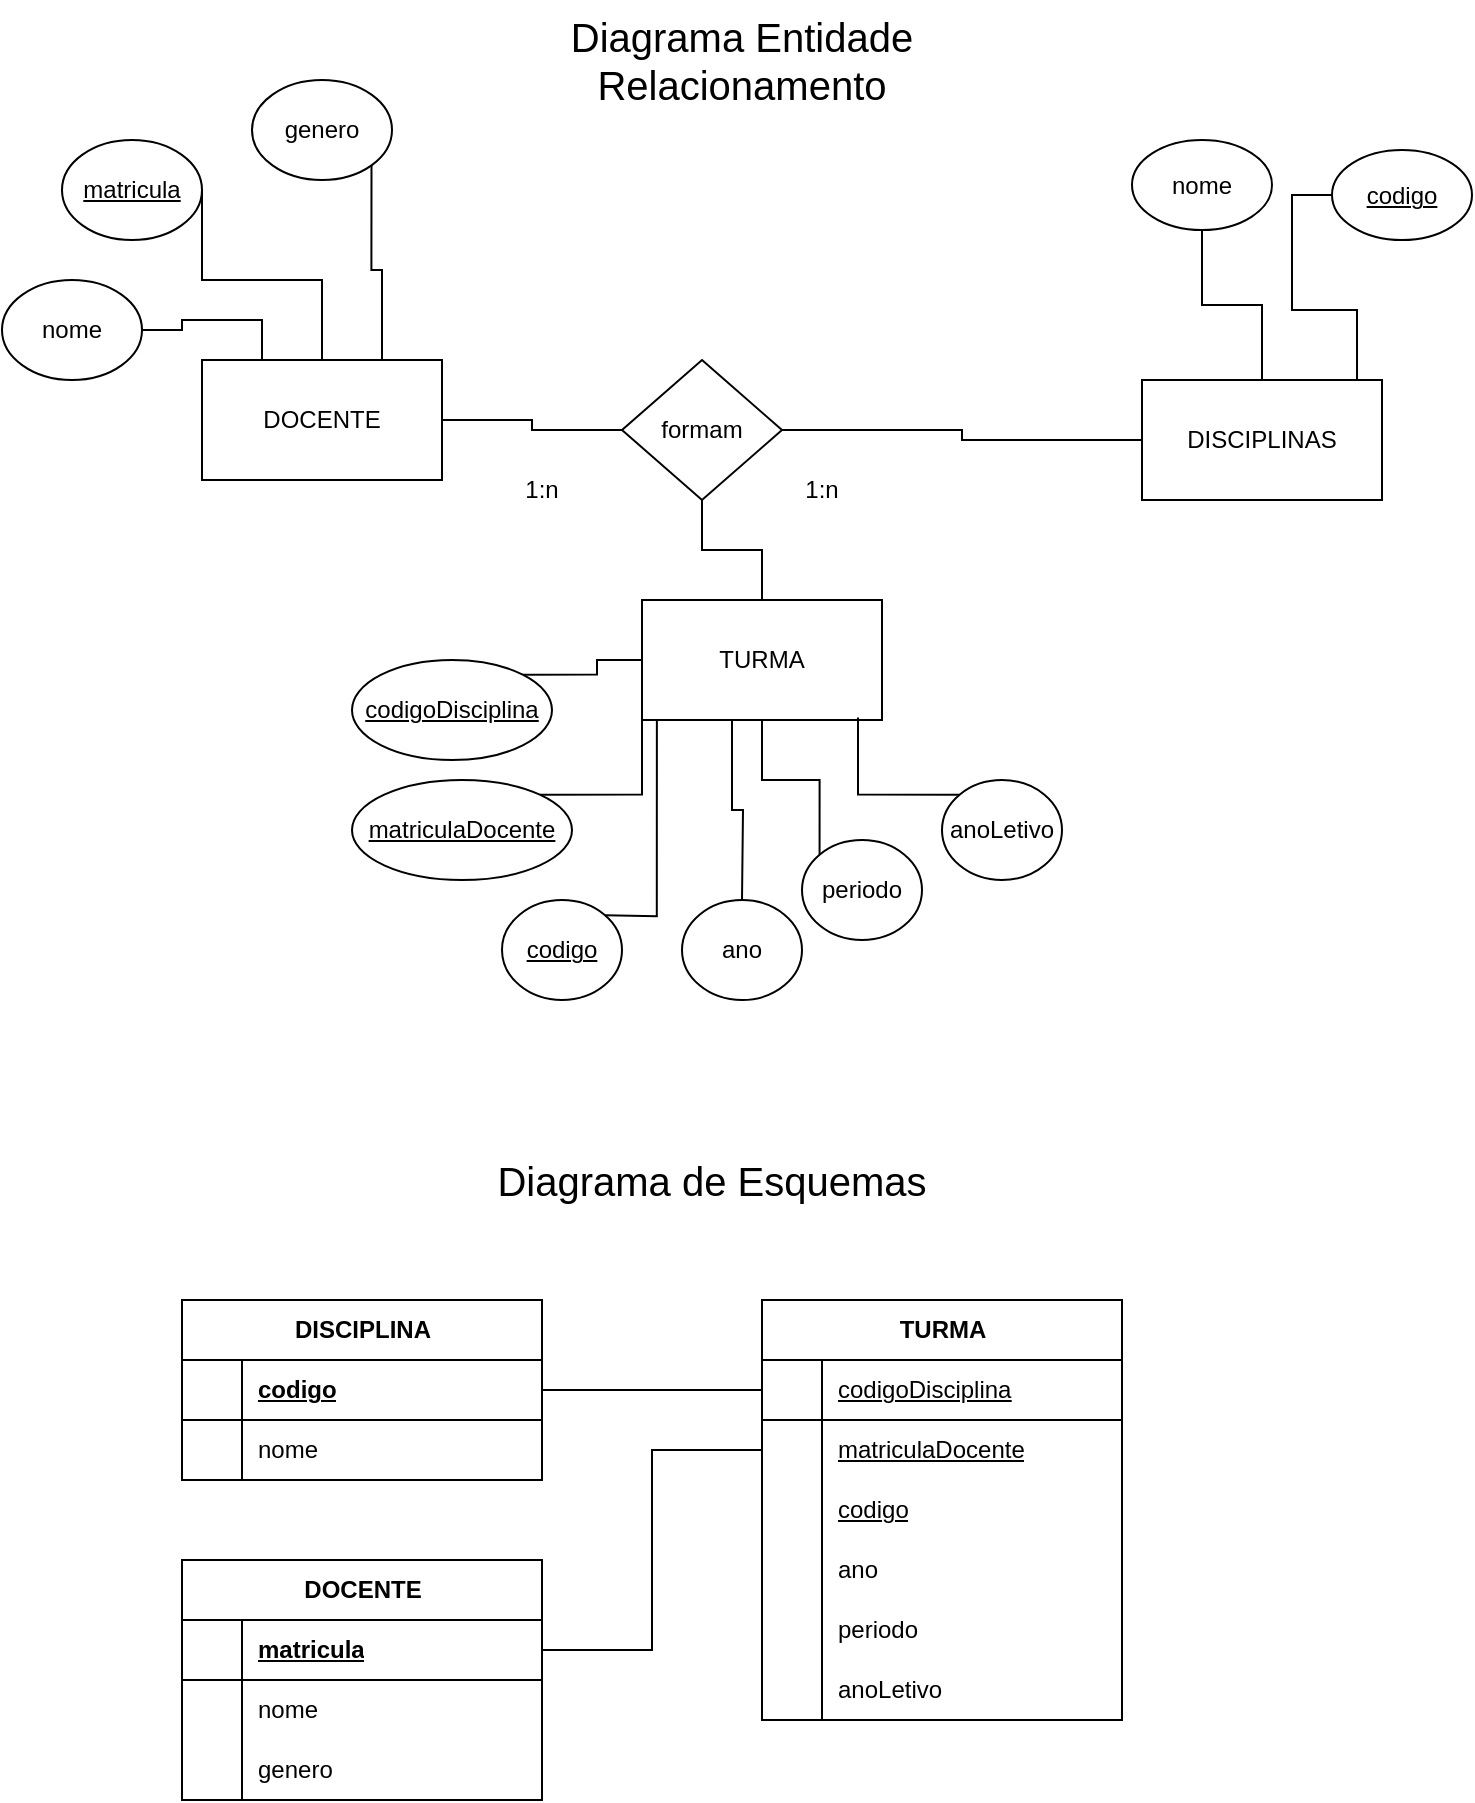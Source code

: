 <mxfile version="24.2.0" type="device">
  <diagram id="R2lEEEUBdFMjLlhIrx00" name="Page-1">
    <mxGraphModel dx="1257" dy="699" grid="1" gridSize="10" guides="1" tooltips="1" connect="1" arrows="1" fold="1" page="1" pageScale="1" pageWidth="850" pageHeight="1100" math="0" shadow="0" extFonts="Permanent Marker^https://fonts.googleapis.com/css?family=Permanent+Marker">
      <root>
        <mxCell id="0" />
        <mxCell id="1" parent="0" />
        <mxCell id="DOTbaySi_hnGnkoN26CN-41" style="edgeStyle=orthogonalEdgeStyle;rounded=0;orthogonalLoop=1;jettySize=auto;html=1;exitX=1;exitY=0.5;exitDx=0;exitDy=0;entryX=0;entryY=0.5;entryDx=0;entryDy=0;endArrow=none;endFill=0;" edge="1" parent="1" source="DOTbaySi_hnGnkoN26CN-1" target="DOTbaySi_hnGnkoN26CN-33">
          <mxGeometry relative="1" as="geometry" />
        </mxCell>
        <mxCell id="DOTbaySi_hnGnkoN26CN-1" value="DOCENTE" style="rounded=0;whiteSpace=wrap;html=1;" vertex="1" parent="1">
          <mxGeometry x="170" y="210" width="120" height="60" as="geometry" />
        </mxCell>
        <mxCell id="DOTbaySi_hnGnkoN26CN-7" style="edgeStyle=orthogonalEdgeStyle;rounded=0;orthogonalLoop=1;jettySize=auto;html=1;exitX=1;exitY=0.5;exitDx=0;exitDy=0;entryX=0.25;entryY=0;entryDx=0;entryDy=0;strokeColor=default;endArrow=none;endFill=0;" edge="1" parent="1" source="DOTbaySi_hnGnkoN26CN-2" target="DOTbaySi_hnGnkoN26CN-1">
          <mxGeometry relative="1" as="geometry" />
        </mxCell>
        <mxCell id="DOTbaySi_hnGnkoN26CN-2" value="nome" style="ellipse;whiteSpace=wrap;html=1;" vertex="1" parent="1">
          <mxGeometry x="70" y="170" width="70" height="50" as="geometry" />
        </mxCell>
        <mxCell id="DOTbaySi_hnGnkoN26CN-8" style="edgeStyle=orthogonalEdgeStyle;rounded=0;orthogonalLoop=1;jettySize=auto;html=1;exitX=1;exitY=0.5;exitDx=0;exitDy=0;entryX=0.5;entryY=0;entryDx=0;entryDy=0;endArrow=none;endFill=0;" edge="1" parent="1" source="DOTbaySi_hnGnkoN26CN-3" target="DOTbaySi_hnGnkoN26CN-1">
          <mxGeometry relative="1" as="geometry">
            <Array as="points">
              <mxPoint x="170" y="170" />
              <mxPoint x="230" y="170" />
            </Array>
          </mxGeometry>
        </mxCell>
        <mxCell id="DOTbaySi_hnGnkoN26CN-3" value="&lt;u&gt;matricula&lt;/u&gt;" style="ellipse;whiteSpace=wrap;html=1;" vertex="1" parent="1">
          <mxGeometry x="100" y="100" width="70" height="50" as="geometry" />
        </mxCell>
        <mxCell id="DOTbaySi_hnGnkoN26CN-9" style="edgeStyle=orthogonalEdgeStyle;rounded=0;orthogonalLoop=1;jettySize=auto;html=1;exitX=1;exitY=1;exitDx=0;exitDy=0;entryX=0.75;entryY=0;entryDx=0;entryDy=0;endArrow=none;endFill=0;" edge="1" parent="1" source="DOTbaySi_hnGnkoN26CN-4" target="DOTbaySi_hnGnkoN26CN-1">
          <mxGeometry relative="1" as="geometry" />
        </mxCell>
        <mxCell id="DOTbaySi_hnGnkoN26CN-4" value="genero" style="ellipse;whiteSpace=wrap;html=1;" vertex="1" parent="1">
          <mxGeometry x="195" y="70" width="70" height="50" as="geometry" />
        </mxCell>
        <mxCell id="DOTbaySi_hnGnkoN26CN-42" style="edgeStyle=orthogonalEdgeStyle;rounded=0;orthogonalLoop=1;jettySize=auto;html=1;exitX=0;exitY=0.5;exitDx=0;exitDy=0;entryX=1;entryY=0.5;entryDx=0;entryDy=0;endArrow=none;endFill=0;" edge="1" parent="1" source="DOTbaySi_hnGnkoN26CN-10" target="DOTbaySi_hnGnkoN26CN-33">
          <mxGeometry relative="1" as="geometry" />
        </mxCell>
        <mxCell id="DOTbaySi_hnGnkoN26CN-10" value="DISCIPLINAS" style="rounded=0;whiteSpace=wrap;html=1;" vertex="1" parent="1">
          <mxGeometry x="640" y="220" width="120" height="60" as="geometry" />
        </mxCell>
        <mxCell id="DOTbaySi_hnGnkoN26CN-11" value="&lt;u&gt;codigo&lt;/u&gt;" style="ellipse;whiteSpace=wrap;html=1;" vertex="1" parent="1">
          <mxGeometry x="735" y="105" width="70" height="45" as="geometry" />
        </mxCell>
        <mxCell id="DOTbaySi_hnGnkoN26CN-12" value="nome" style="ellipse;whiteSpace=wrap;html=1;" vertex="1" parent="1">
          <mxGeometry x="635" y="100" width="70" height="45" as="geometry" />
        </mxCell>
        <mxCell id="DOTbaySi_hnGnkoN26CN-13" style="edgeStyle=orthogonalEdgeStyle;rounded=0;orthogonalLoop=1;jettySize=auto;html=1;exitX=0;exitY=0.5;exitDx=0;exitDy=0;entryX=0.896;entryY=0.007;entryDx=0;entryDy=0;entryPerimeter=0;endArrow=none;endFill=0;" edge="1" parent="1" source="DOTbaySi_hnGnkoN26CN-11" target="DOTbaySi_hnGnkoN26CN-10">
          <mxGeometry relative="1" as="geometry" />
        </mxCell>
        <mxCell id="DOTbaySi_hnGnkoN26CN-14" style="edgeStyle=orthogonalEdgeStyle;rounded=0;orthogonalLoop=1;jettySize=auto;html=1;exitX=0.5;exitY=1;exitDx=0;exitDy=0;entryX=0.5;entryY=0;entryDx=0;entryDy=0;endArrow=none;endFill=0;" edge="1" parent="1" source="DOTbaySi_hnGnkoN26CN-12" target="DOTbaySi_hnGnkoN26CN-10">
          <mxGeometry relative="1" as="geometry" />
        </mxCell>
        <mxCell id="DOTbaySi_hnGnkoN26CN-15" value="TURMA" style="rounded=0;whiteSpace=wrap;html=1;glass=0;shadow=0;fillStyle=auto;gradientColor=none;absoluteArcSize=0;" vertex="1" parent="1">
          <mxGeometry x="390" y="330" width="120" height="60" as="geometry" />
        </mxCell>
        <mxCell id="DOTbaySi_hnGnkoN26CN-23" style="edgeStyle=orthogonalEdgeStyle;rounded=0;orthogonalLoop=1;jettySize=auto;html=1;exitX=1;exitY=0;exitDx=0;exitDy=0;endArrow=none;endFill=0;" edge="1" parent="1" source="DOTbaySi_hnGnkoN26CN-16" target="DOTbaySi_hnGnkoN26CN-15">
          <mxGeometry relative="1" as="geometry" />
        </mxCell>
        <mxCell id="DOTbaySi_hnGnkoN26CN-16" value="&lt;u&gt;codigoDisciplina&lt;/u&gt;" style="ellipse;whiteSpace=wrap;html=1;" vertex="1" parent="1">
          <mxGeometry x="245" y="360" width="100" height="50" as="geometry" />
        </mxCell>
        <mxCell id="DOTbaySi_hnGnkoN26CN-24" style="edgeStyle=orthogonalEdgeStyle;rounded=0;orthogonalLoop=1;jettySize=auto;html=1;exitX=1;exitY=0;exitDx=0;exitDy=0;entryX=0;entryY=1;entryDx=0;entryDy=0;endArrow=none;endFill=0;" edge="1" parent="1" source="DOTbaySi_hnGnkoN26CN-17" target="DOTbaySi_hnGnkoN26CN-15">
          <mxGeometry relative="1" as="geometry" />
        </mxCell>
        <mxCell id="DOTbaySi_hnGnkoN26CN-17" value="&lt;u&gt;matriculaDocente&lt;/u&gt;" style="ellipse;whiteSpace=wrap;html=1;" vertex="1" parent="1">
          <mxGeometry x="245" y="420" width="110" height="50" as="geometry" />
        </mxCell>
        <mxCell id="DOTbaySi_hnGnkoN26CN-29" style="edgeStyle=orthogonalEdgeStyle;rounded=0;orthogonalLoop=1;jettySize=auto;html=1;exitX=0;exitY=0;exitDx=0;exitDy=0;endArrow=none;endFill=0;" edge="1" parent="1" source="DOTbaySi_hnGnkoN26CN-18" target="DOTbaySi_hnGnkoN26CN-15">
          <mxGeometry relative="1" as="geometry" />
        </mxCell>
        <mxCell id="DOTbaySi_hnGnkoN26CN-18" value="periodo" style="ellipse;whiteSpace=wrap;html=1;" vertex="1" parent="1">
          <mxGeometry x="470" y="450" width="60" height="50" as="geometry" />
        </mxCell>
        <mxCell id="DOTbaySi_hnGnkoN26CN-19" value="ano" style="ellipse;whiteSpace=wrap;html=1;" vertex="1" parent="1">
          <mxGeometry x="410" y="480" width="60" height="50" as="geometry" />
        </mxCell>
        <mxCell id="DOTbaySi_hnGnkoN26CN-20" value="&lt;u&gt;codigo&lt;/u&gt;" style="ellipse;whiteSpace=wrap;html=1;" vertex="1" parent="1">
          <mxGeometry x="320" y="480" width="60" height="50" as="geometry" />
        </mxCell>
        <mxCell id="DOTbaySi_hnGnkoN26CN-21" value="anoLetivo" style="ellipse;whiteSpace=wrap;html=1;" vertex="1" parent="1">
          <mxGeometry x="540" y="420" width="60" height="50" as="geometry" />
        </mxCell>
        <mxCell id="DOTbaySi_hnGnkoN26CN-27" style="edgeStyle=orthogonalEdgeStyle;rounded=0;orthogonalLoop=1;jettySize=auto;html=1;exitX=1;exitY=0;exitDx=0;exitDy=0;entryX=0.062;entryY=0.998;entryDx=0;entryDy=0;entryPerimeter=0;endArrow=none;endFill=0;" edge="1" parent="1" target="DOTbaySi_hnGnkoN26CN-15">
          <mxGeometry relative="1" as="geometry">
            <mxPoint x="371.518" y="487.58" as="sourcePoint" />
          </mxGeometry>
        </mxCell>
        <mxCell id="DOTbaySi_hnGnkoN26CN-28" style="edgeStyle=orthogonalEdgeStyle;rounded=0;orthogonalLoop=1;jettySize=auto;html=1;exitX=0.5;exitY=0;exitDx=0;exitDy=0;entryX=0.375;entryY=1;entryDx=0;entryDy=0;entryPerimeter=0;endArrow=none;endFill=0;" edge="1" parent="1" target="DOTbaySi_hnGnkoN26CN-15">
          <mxGeometry relative="1" as="geometry">
            <mxPoint x="440" y="480" as="sourcePoint" />
          </mxGeometry>
        </mxCell>
        <mxCell id="DOTbaySi_hnGnkoN26CN-30" style="edgeStyle=orthogonalEdgeStyle;rounded=0;orthogonalLoop=1;jettySize=auto;html=1;exitX=0;exitY=0;exitDx=0;exitDy=0;entryX=0.9;entryY=0.979;entryDx=0;entryDy=0;entryPerimeter=0;endArrow=none;endFill=0;" edge="1" parent="1" source="DOTbaySi_hnGnkoN26CN-21" target="DOTbaySi_hnGnkoN26CN-15">
          <mxGeometry relative="1" as="geometry" />
        </mxCell>
        <mxCell id="DOTbaySi_hnGnkoN26CN-43" style="edgeStyle=orthogonalEdgeStyle;rounded=0;orthogonalLoop=1;jettySize=auto;html=1;exitX=0.5;exitY=1;exitDx=0;exitDy=0;entryX=0.5;entryY=0;entryDx=0;entryDy=0;endArrow=none;endFill=0;" edge="1" parent="1" source="DOTbaySi_hnGnkoN26CN-33" target="DOTbaySi_hnGnkoN26CN-15">
          <mxGeometry relative="1" as="geometry" />
        </mxCell>
        <mxCell id="DOTbaySi_hnGnkoN26CN-33" value="formam" style="rhombus;whiteSpace=wrap;html=1;" vertex="1" parent="1">
          <mxGeometry x="380" y="210" width="80" height="70" as="geometry" />
        </mxCell>
        <mxCell id="DOTbaySi_hnGnkoN26CN-44" value="1:n" style="text;html=1;align=center;verticalAlign=middle;whiteSpace=wrap;rounded=0;" vertex="1" parent="1">
          <mxGeometry x="310" y="260" width="60" height="30" as="geometry" />
        </mxCell>
        <mxCell id="DOTbaySi_hnGnkoN26CN-45" value="1:n" style="text;html=1;align=center;verticalAlign=middle;whiteSpace=wrap;rounded=0;" vertex="1" parent="1">
          <mxGeometry x="450" y="260" width="60" height="30" as="geometry" />
        </mxCell>
        <mxCell id="DOTbaySi_hnGnkoN26CN-47" value="&lt;font style=&quot;font-size: 20px;&quot;&gt;Diagrama Entidade Relacionamento&lt;/font&gt;" style="text;html=1;align=center;verticalAlign=middle;whiteSpace=wrap;rounded=0;" vertex="1" parent="1">
          <mxGeometry x="280" y="30" width="320" height="60" as="geometry" />
        </mxCell>
        <mxCell id="DOTbaySi_hnGnkoN26CN-48" value="&lt;font style=&quot;font-size: 20px;&quot;&gt;Diagrama de Esquemas&lt;/font&gt;" style="text;html=1;align=center;verticalAlign=middle;whiteSpace=wrap;rounded=0;" vertex="1" parent="1">
          <mxGeometry x="265" y="590" width="320" height="60" as="geometry" />
        </mxCell>
        <mxCell id="DOTbaySi_hnGnkoN26CN-50" value="DOCENTE" style="shape=table;startSize=30;container=1;collapsible=1;childLayout=tableLayout;fixedRows=1;rowLines=0;fontStyle=1;align=center;resizeLast=1;html=1;" vertex="1" parent="1">
          <mxGeometry x="160" y="810" width="180" height="120" as="geometry" />
        </mxCell>
        <mxCell id="DOTbaySi_hnGnkoN26CN-51" value="" style="shape=tableRow;horizontal=0;startSize=0;swimlaneHead=0;swimlaneBody=0;fillColor=none;collapsible=0;dropTarget=0;points=[[0,0.5],[1,0.5]];portConstraint=eastwest;top=0;left=0;right=0;bottom=1;" vertex="1" parent="DOTbaySi_hnGnkoN26CN-50">
          <mxGeometry y="30" width="180" height="30" as="geometry" />
        </mxCell>
        <mxCell id="DOTbaySi_hnGnkoN26CN-52" value="" style="shape=partialRectangle;connectable=0;fillColor=none;top=0;left=0;bottom=0;right=0;fontStyle=1;overflow=hidden;whiteSpace=wrap;html=1;" vertex="1" parent="DOTbaySi_hnGnkoN26CN-51">
          <mxGeometry width="30" height="30" as="geometry">
            <mxRectangle width="30" height="30" as="alternateBounds" />
          </mxGeometry>
        </mxCell>
        <mxCell id="DOTbaySi_hnGnkoN26CN-53" value="matricula" style="shape=partialRectangle;connectable=0;fillColor=none;top=0;left=0;bottom=0;right=0;align=left;spacingLeft=6;fontStyle=5;overflow=hidden;whiteSpace=wrap;html=1;" vertex="1" parent="DOTbaySi_hnGnkoN26CN-51">
          <mxGeometry x="30" width="150" height="30" as="geometry">
            <mxRectangle width="150" height="30" as="alternateBounds" />
          </mxGeometry>
        </mxCell>
        <mxCell id="DOTbaySi_hnGnkoN26CN-54" value="" style="shape=tableRow;horizontal=0;startSize=0;swimlaneHead=0;swimlaneBody=0;fillColor=none;collapsible=0;dropTarget=0;points=[[0,0.5],[1,0.5]];portConstraint=eastwest;top=0;left=0;right=0;bottom=0;" vertex="1" parent="DOTbaySi_hnGnkoN26CN-50">
          <mxGeometry y="60" width="180" height="30" as="geometry" />
        </mxCell>
        <mxCell id="DOTbaySi_hnGnkoN26CN-55" value="" style="shape=partialRectangle;connectable=0;fillColor=none;top=0;left=0;bottom=0;right=0;editable=1;overflow=hidden;whiteSpace=wrap;html=1;" vertex="1" parent="DOTbaySi_hnGnkoN26CN-54">
          <mxGeometry width="30" height="30" as="geometry">
            <mxRectangle width="30" height="30" as="alternateBounds" />
          </mxGeometry>
        </mxCell>
        <mxCell id="DOTbaySi_hnGnkoN26CN-56" value="nome" style="shape=partialRectangle;connectable=0;fillColor=none;top=0;left=0;bottom=0;right=0;align=left;spacingLeft=6;overflow=hidden;whiteSpace=wrap;html=1;" vertex="1" parent="DOTbaySi_hnGnkoN26CN-54">
          <mxGeometry x="30" width="150" height="30" as="geometry">
            <mxRectangle width="150" height="30" as="alternateBounds" />
          </mxGeometry>
        </mxCell>
        <mxCell id="DOTbaySi_hnGnkoN26CN-57" value="" style="shape=tableRow;horizontal=0;startSize=0;swimlaneHead=0;swimlaneBody=0;fillColor=none;collapsible=0;dropTarget=0;points=[[0,0.5],[1,0.5]];portConstraint=eastwest;top=0;left=0;right=0;bottom=0;" vertex="1" parent="DOTbaySi_hnGnkoN26CN-50">
          <mxGeometry y="90" width="180" height="30" as="geometry" />
        </mxCell>
        <mxCell id="DOTbaySi_hnGnkoN26CN-58" value="" style="shape=partialRectangle;connectable=0;fillColor=none;top=0;left=0;bottom=0;right=0;editable=1;overflow=hidden;whiteSpace=wrap;html=1;" vertex="1" parent="DOTbaySi_hnGnkoN26CN-57">
          <mxGeometry width="30" height="30" as="geometry">
            <mxRectangle width="30" height="30" as="alternateBounds" />
          </mxGeometry>
        </mxCell>
        <mxCell id="DOTbaySi_hnGnkoN26CN-59" value="genero" style="shape=partialRectangle;connectable=0;fillColor=none;top=0;left=0;bottom=0;right=0;align=left;spacingLeft=6;overflow=hidden;whiteSpace=wrap;html=1;" vertex="1" parent="DOTbaySi_hnGnkoN26CN-57">
          <mxGeometry x="30" width="150" height="30" as="geometry">
            <mxRectangle width="150" height="30" as="alternateBounds" />
          </mxGeometry>
        </mxCell>
        <mxCell id="DOTbaySi_hnGnkoN26CN-63" value="DISCIPLINA" style="shape=table;startSize=30;container=1;collapsible=1;childLayout=tableLayout;fixedRows=1;rowLines=0;fontStyle=1;align=center;resizeLast=1;html=1;" vertex="1" parent="1">
          <mxGeometry x="160" y="680" width="180" height="90" as="geometry" />
        </mxCell>
        <mxCell id="DOTbaySi_hnGnkoN26CN-64" value="" style="shape=tableRow;horizontal=0;startSize=0;swimlaneHead=0;swimlaneBody=0;fillColor=none;collapsible=0;dropTarget=0;points=[[0,0.5],[1,0.5]];portConstraint=eastwest;top=0;left=0;right=0;bottom=1;" vertex="1" parent="DOTbaySi_hnGnkoN26CN-63">
          <mxGeometry y="30" width="180" height="30" as="geometry" />
        </mxCell>
        <mxCell id="DOTbaySi_hnGnkoN26CN-65" value="" style="shape=partialRectangle;connectable=0;fillColor=none;top=0;left=0;bottom=0;right=0;fontStyle=1;overflow=hidden;whiteSpace=wrap;html=1;" vertex="1" parent="DOTbaySi_hnGnkoN26CN-64">
          <mxGeometry width="30" height="30" as="geometry">
            <mxRectangle width="30" height="30" as="alternateBounds" />
          </mxGeometry>
        </mxCell>
        <mxCell id="DOTbaySi_hnGnkoN26CN-66" value="codigo" style="shape=partialRectangle;connectable=0;fillColor=none;top=0;left=0;bottom=0;right=0;align=left;spacingLeft=6;fontStyle=5;overflow=hidden;whiteSpace=wrap;html=1;" vertex="1" parent="DOTbaySi_hnGnkoN26CN-64">
          <mxGeometry x="30" width="150" height="30" as="geometry">
            <mxRectangle width="150" height="30" as="alternateBounds" />
          </mxGeometry>
        </mxCell>
        <mxCell id="DOTbaySi_hnGnkoN26CN-67" value="" style="shape=tableRow;horizontal=0;startSize=0;swimlaneHead=0;swimlaneBody=0;fillColor=none;collapsible=0;dropTarget=0;points=[[0,0.5],[1,0.5]];portConstraint=eastwest;top=0;left=0;right=0;bottom=0;" vertex="1" parent="DOTbaySi_hnGnkoN26CN-63">
          <mxGeometry y="60" width="180" height="30" as="geometry" />
        </mxCell>
        <mxCell id="DOTbaySi_hnGnkoN26CN-68" value="" style="shape=partialRectangle;connectable=0;fillColor=none;top=0;left=0;bottom=0;right=0;editable=1;overflow=hidden;whiteSpace=wrap;html=1;" vertex="1" parent="DOTbaySi_hnGnkoN26CN-67">
          <mxGeometry width="30" height="30" as="geometry">
            <mxRectangle width="30" height="30" as="alternateBounds" />
          </mxGeometry>
        </mxCell>
        <mxCell id="DOTbaySi_hnGnkoN26CN-69" value="nome" style="shape=partialRectangle;connectable=0;fillColor=none;top=0;left=0;bottom=0;right=0;align=left;spacingLeft=6;overflow=hidden;whiteSpace=wrap;html=1;" vertex="1" parent="DOTbaySi_hnGnkoN26CN-67">
          <mxGeometry x="30" width="150" height="30" as="geometry">
            <mxRectangle width="150" height="30" as="alternateBounds" />
          </mxGeometry>
        </mxCell>
        <mxCell id="DOTbaySi_hnGnkoN26CN-76" value="TURMA" style="shape=table;startSize=30;container=1;collapsible=1;childLayout=tableLayout;fixedRows=1;rowLines=0;fontStyle=1;align=center;resizeLast=1;html=1;" vertex="1" parent="1">
          <mxGeometry x="450" y="680" width="180" height="210" as="geometry" />
        </mxCell>
        <mxCell id="DOTbaySi_hnGnkoN26CN-77" value="" style="shape=tableRow;horizontal=0;startSize=0;swimlaneHead=0;swimlaneBody=0;fillColor=none;collapsible=0;dropTarget=0;points=[[0,0.5],[1,0.5]];portConstraint=eastwest;top=0;left=0;right=0;bottom=1;" vertex="1" parent="DOTbaySi_hnGnkoN26CN-76">
          <mxGeometry y="30" width="180" height="30" as="geometry" />
        </mxCell>
        <mxCell id="DOTbaySi_hnGnkoN26CN-78" value="" style="shape=partialRectangle;connectable=0;fillColor=none;top=0;left=0;bottom=0;right=0;fontStyle=1;overflow=hidden;whiteSpace=wrap;html=1;" vertex="1" parent="DOTbaySi_hnGnkoN26CN-77">
          <mxGeometry width="30" height="30" as="geometry">
            <mxRectangle width="30" height="30" as="alternateBounds" />
          </mxGeometry>
        </mxCell>
        <mxCell id="DOTbaySi_hnGnkoN26CN-79" value="&lt;u style=&quot;font-weight: 400; text-align: center;&quot;&gt;codigoDisciplina&lt;/u&gt;" style="shape=partialRectangle;connectable=0;fillColor=none;top=0;left=0;bottom=0;right=0;align=left;spacingLeft=6;fontStyle=5;overflow=hidden;whiteSpace=wrap;html=1;" vertex="1" parent="DOTbaySi_hnGnkoN26CN-77">
          <mxGeometry x="30" width="150" height="30" as="geometry">
            <mxRectangle width="150" height="30" as="alternateBounds" />
          </mxGeometry>
        </mxCell>
        <mxCell id="DOTbaySi_hnGnkoN26CN-80" value="" style="shape=tableRow;horizontal=0;startSize=0;swimlaneHead=0;swimlaneBody=0;fillColor=none;collapsible=0;dropTarget=0;points=[[0,0.5],[1,0.5]];portConstraint=eastwest;top=0;left=0;right=0;bottom=0;" vertex="1" parent="DOTbaySi_hnGnkoN26CN-76">
          <mxGeometry y="60" width="180" height="30" as="geometry" />
        </mxCell>
        <mxCell id="DOTbaySi_hnGnkoN26CN-81" value="" style="shape=partialRectangle;connectable=0;fillColor=none;top=0;left=0;bottom=0;right=0;editable=1;overflow=hidden;whiteSpace=wrap;html=1;" vertex="1" parent="DOTbaySi_hnGnkoN26CN-80">
          <mxGeometry width="30" height="30" as="geometry">
            <mxRectangle width="30" height="30" as="alternateBounds" />
          </mxGeometry>
        </mxCell>
        <mxCell id="DOTbaySi_hnGnkoN26CN-82" value="&lt;u style=&quot;text-align: center;&quot;&gt;matriculaDocente&lt;/u&gt;" style="shape=partialRectangle;connectable=0;fillColor=none;top=0;left=0;bottom=0;right=0;align=left;spacingLeft=6;overflow=hidden;whiteSpace=wrap;html=1;" vertex="1" parent="DOTbaySi_hnGnkoN26CN-80">
          <mxGeometry x="30" width="150" height="30" as="geometry">
            <mxRectangle width="150" height="30" as="alternateBounds" />
          </mxGeometry>
        </mxCell>
        <mxCell id="DOTbaySi_hnGnkoN26CN-83" value="" style="shape=tableRow;horizontal=0;startSize=0;swimlaneHead=0;swimlaneBody=0;fillColor=none;collapsible=0;dropTarget=0;points=[[0,0.5],[1,0.5]];portConstraint=eastwest;top=0;left=0;right=0;bottom=0;" vertex="1" parent="DOTbaySi_hnGnkoN26CN-76">
          <mxGeometry y="90" width="180" height="30" as="geometry" />
        </mxCell>
        <mxCell id="DOTbaySi_hnGnkoN26CN-84" value="" style="shape=partialRectangle;connectable=0;fillColor=none;top=0;left=0;bottom=0;right=0;editable=1;overflow=hidden;whiteSpace=wrap;html=1;" vertex="1" parent="DOTbaySi_hnGnkoN26CN-83">
          <mxGeometry width="30" height="30" as="geometry">
            <mxRectangle width="30" height="30" as="alternateBounds" />
          </mxGeometry>
        </mxCell>
        <mxCell id="DOTbaySi_hnGnkoN26CN-85" value="&lt;u style=&quot;text-align: center;&quot;&gt;codigo&lt;/u&gt;" style="shape=partialRectangle;connectable=0;fillColor=none;top=0;left=0;bottom=0;right=0;align=left;spacingLeft=6;overflow=hidden;whiteSpace=wrap;html=1;" vertex="1" parent="DOTbaySi_hnGnkoN26CN-83">
          <mxGeometry x="30" width="150" height="30" as="geometry">
            <mxRectangle width="150" height="30" as="alternateBounds" />
          </mxGeometry>
        </mxCell>
        <mxCell id="DOTbaySi_hnGnkoN26CN-86" value="" style="shape=tableRow;horizontal=0;startSize=0;swimlaneHead=0;swimlaneBody=0;fillColor=none;collapsible=0;dropTarget=0;points=[[0,0.5],[1,0.5]];portConstraint=eastwest;top=0;left=0;right=0;bottom=0;" vertex="1" parent="DOTbaySi_hnGnkoN26CN-76">
          <mxGeometry y="120" width="180" height="30" as="geometry" />
        </mxCell>
        <mxCell id="DOTbaySi_hnGnkoN26CN-87" value="" style="shape=partialRectangle;connectable=0;fillColor=none;top=0;left=0;bottom=0;right=0;editable=1;overflow=hidden;whiteSpace=wrap;html=1;" vertex="1" parent="DOTbaySi_hnGnkoN26CN-86">
          <mxGeometry width="30" height="30" as="geometry">
            <mxRectangle width="30" height="30" as="alternateBounds" />
          </mxGeometry>
        </mxCell>
        <mxCell id="DOTbaySi_hnGnkoN26CN-88" value="ano" style="shape=partialRectangle;connectable=0;fillColor=none;top=0;left=0;bottom=0;right=0;align=left;spacingLeft=6;overflow=hidden;whiteSpace=wrap;html=1;" vertex="1" parent="DOTbaySi_hnGnkoN26CN-86">
          <mxGeometry x="30" width="150" height="30" as="geometry">
            <mxRectangle width="150" height="30" as="alternateBounds" />
          </mxGeometry>
        </mxCell>
        <mxCell id="DOTbaySi_hnGnkoN26CN-89" value="" style="shape=tableRow;horizontal=0;startSize=0;swimlaneHead=0;swimlaneBody=0;fillColor=none;collapsible=0;dropTarget=0;points=[[0,0.5],[1,0.5]];portConstraint=eastwest;top=0;left=0;right=0;bottom=0;" vertex="1" parent="DOTbaySi_hnGnkoN26CN-76">
          <mxGeometry y="150" width="180" height="30" as="geometry" />
        </mxCell>
        <mxCell id="DOTbaySi_hnGnkoN26CN-90" value="" style="shape=partialRectangle;connectable=0;fillColor=none;top=0;left=0;bottom=0;right=0;editable=1;overflow=hidden;whiteSpace=wrap;html=1;" vertex="1" parent="DOTbaySi_hnGnkoN26CN-89">
          <mxGeometry width="30" height="30" as="geometry">
            <mxRectangle width="30" height="30" as="alternateBounds" />
          </mxGeometry>
        </mxCell>
        <mxCell id="DOTbaySi_hnGnkoN26CN-91" value="periodo" style="shape=partialRectangle;connectable=0;fillColor=none;top=0;left=0;bottom=0;right=0;align=left;spacingLeft=6;overflow=hidden;whiteSpace=wrap;html=1;" vertex="1" parent="DOTbaySi_hnGnkoN26CN-89">
          <mxGeometry x="30" width="150" height="30" as="geometry">
            <mxRectangle width="150" height="30" as="alternateBounds" />
          </mxGeometry>
        </mxCell>
        <mxCell id="DOTbaySi_hnGnkoN26CN-92" value="" style="shape=tableRow;horizontal=0;startSize=0;swimlaneHead=0;swimlaneBody=0;fillColor=none;collapsible=0;dropTarget=0;points=[[0,0.5],[1,0.5]];portConstraint=eastwest;top=0;left=0;right=0;bottom=0;" vertex="1" parent="DOTbaySi_hnGnkoN26CN-76">
          <mxGeometry y="180" width="180" height="30" as="geometry" />
        </mxCell>
        <mxCell id="DOTbaySi_hnGnkoN26CN-93" value="" style="shape=partialRectangle;connectable=0;fillColor=none;top=0;left=0;bottom=0;right=0;editable=1;overflow=hidden;whiteSpace=wrap;html=1;" vertex="1" parent="DOTbaySi_hnGnkoN26CN-92">
          <mxGeometry width="30" height="30" as="geometry">
            <mxRectangle width="30" height="30" as="alternateBounds" />
          </mxGeometry>
        </mxCell>
        <mxCell id="DOTbaySi_hnGnkoN26CN-94" value="anoLetivo" style="shape=partialRectangle;connectable=0;fillColor=none;top=0;left=0;bottom=0;right=0;align=left;spacingLeft=6;overflow=hidden;whiteSpace=wrap;html=1;" vertex="1" parent="DOTbaySi_hnGnkoN26CN-92">
          <mxGeometry x="30" width="150" height="30" as="geometry">
            <mxRectangle width="150" height="30" as="alternateBounds" />
          </mxGeometry>
        </mxCell>
        <mxCell id="DOTbaySi_hnGnkoN26CN-95" style="edgeStyle=orthogonalEdgeStyle;rounded=0;orthogonalLoop=1;jettySize=auto;html=1;exitX=1;exitY=0.5;exitDx=0;exitDy=0;entryX=0;entryY=0.5;entryDx=0;entryDy=0;endArrow=none;endFill=0;" edge="1" parent="1" source="DOTbaySi_hnGnkoN26CN-51" target="DOTbaySi_hnGnkoN26CN-80">
          <mxGeometry relative="1" as="geometry" />
        </mxCell>
        <mxCell id="DOTbaySi_hnGnkoN26CN-96" style="edgeStyle=orthogonalEdgeStyle;rounded=0;orthogonalLoop=1;jettySize=auto;html=1;exitX=1;exitY=0.5;exitDx=0;exitDy=0;entryX=0;entryY=0.5;entryDx=0;entryDy=0;endArrow=none;endFill=0;" edge="1" parent="1" source="DOTbaySi_hnGnkoN26CN-64" target="DOTbaySi_hnGnkoN26CN-77">
          <mxGeometry relative="1" as="geometry" />
        </mxCell>
      </root>
    </mxGraphModel>
  </diagram>
</mxfile>
